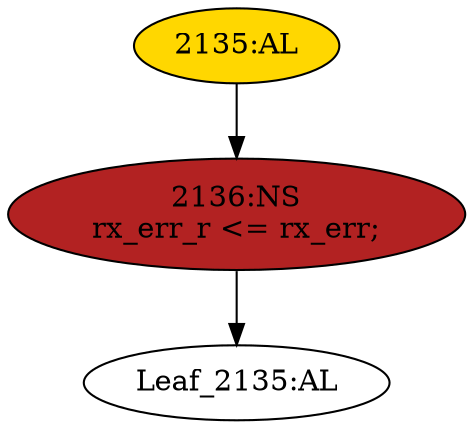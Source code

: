 strict digraph "" {
	node [label="\N"];
	"2136:NS"	 [ast="<pyverilog.vparser.ast.NonblockingSubstitution object at 0x7f0a38e5d050>",
		fillcolor=firebrick,
		label="2136:NS
rx_err_r <= rx_err;",
		statements="[<pyverilog.vparser.ast.NonblockingSubstitution object at 0x7f0a38e5d050>]",
		style=filled,
		typ=NonblockingSubstitution];
	"Leaf_2135:AL"	 [def_var="['rx_err_r']",
		label="Leaf_2135:AL"];
	"2136:NS" -> "Leaf_2135:AL"	 [cond="[]",
		lineno=None];
	"2135:AL"	 [ast="<pyverilog.vparser.ast.Always object at 0x7f0a38e5d1d0>",
		clk_sens=False,
		fillcolor=gold,
		label="2135:AL",
		sens="['wclk']",
		statements="[]",
		style=filled,
		typ=Always,
		use_var="['rx_err']"];
	"2135:AL" -> "2136:NS"	 [cond="[]",
		lineno=None];
}
